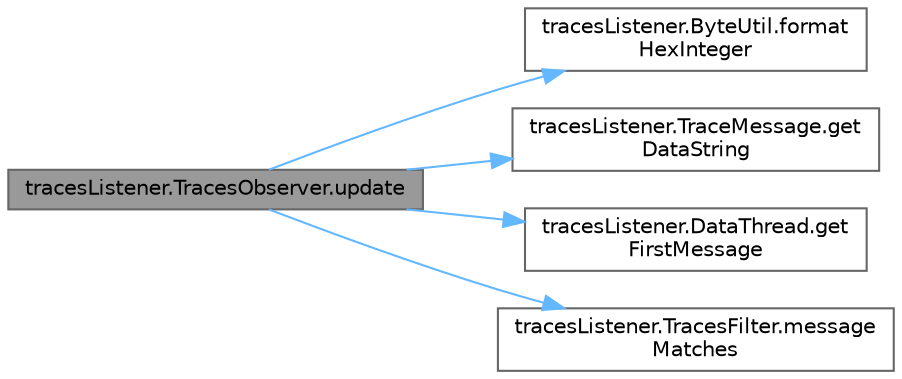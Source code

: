 digraph "tracesListener.TracesObserver.update"
{
 // LATEX_PDF_SIZE
  bgcolor="transparent";
  edge [fontname=Helvetica,fontsize=10,labelfontname=Helvetica,labelfontsize=10];
  node [fontname=Helvetica,fontsize=10,shape=box,height=0.2,width=0.4];
  rankdir="LR";
  Node1 [id="Node000001",label="tracesListener.TracesObserver.update",height=0.2,width=0.4,color="gray40", fillcolor="grey60", style="filled", fontcolor="black",tooltip=" "];
  Node1 -> Node2 [id="edge1_Node000001_Node000002",color="steelblue1",style="solid",tooltip=" "];
  Node2 [id="Node000002",label="tracesListener.ByteUtil.format\lHexInteger",height=0.2,width=0.4,color="grey40", fillcolor="white", style="filled",URL="$classtraces_listener_1_1_byte_util.html#a82d516b5fbc7b49c3cf5ad55625e084e",tooltip=" "];
  Node1 -> Node3 [id="edge2_Node000001_Node000003",color="steelblue1",style="solid",tooltip=" "];
  Node3 [id="Node000003",label="tracesListener.TraceMessage.get\lDataString",height=0.2,width=0.4,color="grey40", fillcolor="white", style="filled",URL="$classtraces_listener_1_1_trace_message.html#a8de62e4de0a5a4d006e7a2266479b656",tooltip=" "];
  Node1 -> Node4 [id="edge3_Node000001_Node000004",color="steelblue1",style="solid",tooltip=" "];
  Node4 [id="Node000004",label="tracesListener.DataThread.get\lFirstMessage",height=0.2,width=0.4,color="grey40", fillcolor="white", style="filled",URL="$classtraces_listener_1_1_data_thread.html#a6f114ecc198e0ac1de42faa52b3fd850",tooltip=" "];
  Node1 -> Node5 [id="edge4_Node000001_Node000005",color="steelblue1",style="solid",tooltip=" "];
  Node5 [id="Node000005",label="tracesListener.TracesFilter.message\lMatches",height=0.2,width=0.4,color="grey40", fillcolor="white", style="filled",URL="$classtraces_listener_1_1_traces_filter.html#af0554273bde86cae7203402785a65438",tooltip=" "];
}
